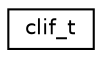 digraph "Graphical Class Hierarchy"
{
 // LATEX_PDF_SIZE
  edge [fontname="Helvetica",fontsize="10",labelfontname="Helvetica",labelfontsize="10"];
  node [fontname="Helvetica",fontsize="10",shape=record];
  rankdir="LR";
  Node0 [label="clif_t",height=0.2,width=0.4,color="black", fillcolor="white", style="filled",URL="$structclif__t.html",tooltip="Link format descriptor."];
}
